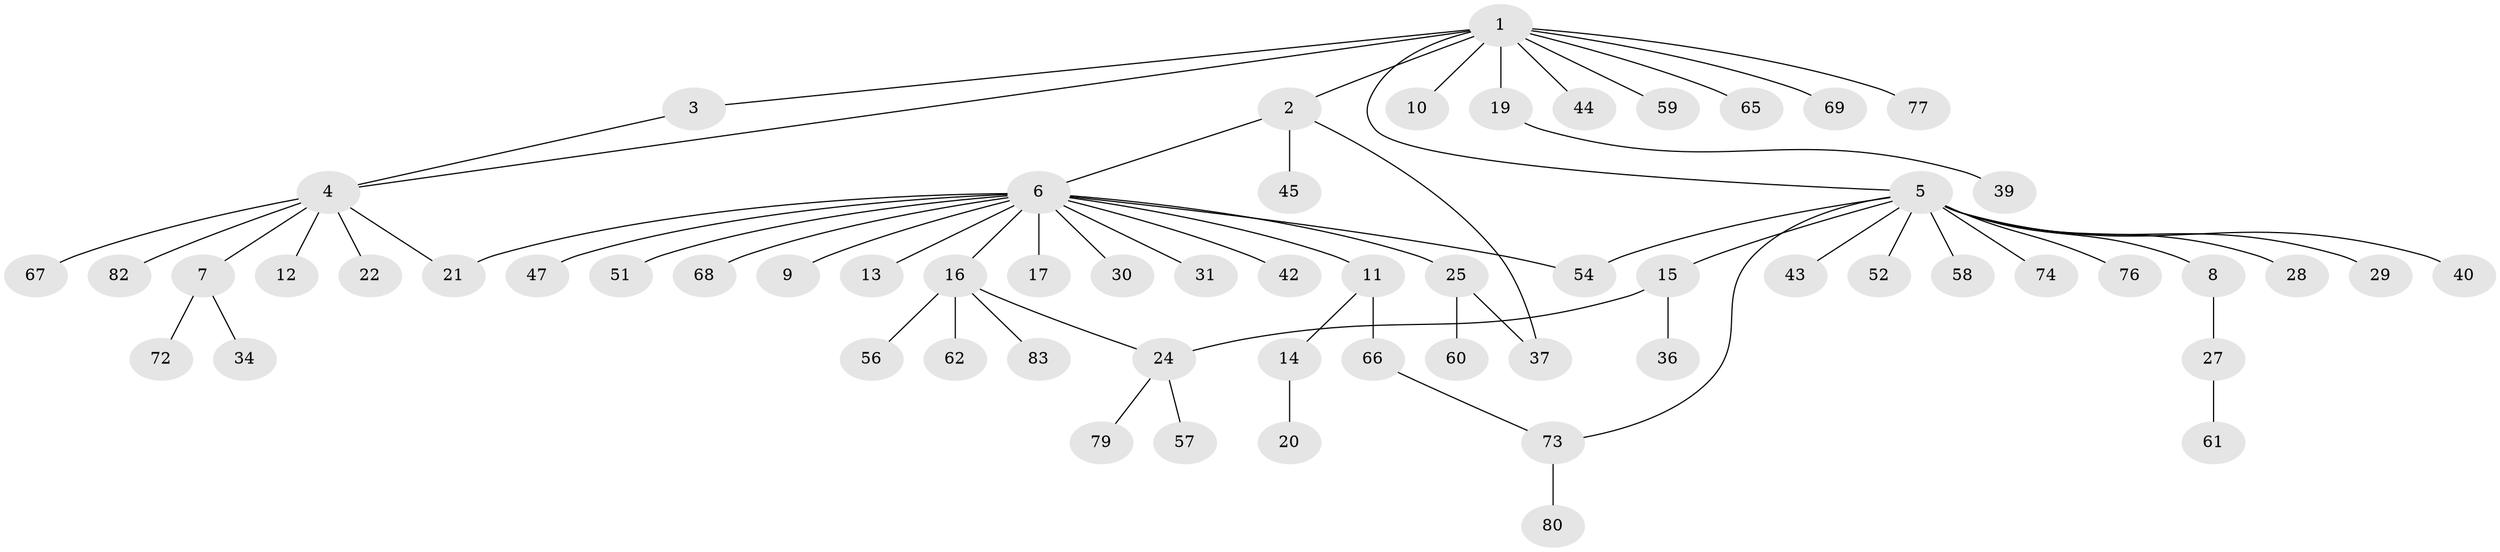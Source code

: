 // original degree distribution, {11: 0.012048192771084338, 5: 0.012048192771084338, 2: 0.25301204819277107, 8: 0.012048192771084338, 9: 0.012048192771084338, 15: 0.012048192771084338, 3: 0.0963855421686747, 1: 0.5542168674698795, 4: 0.012048192771084338, 6: 0.024096385542168676}
// Generated by graph-tools (version 1.1) at 2025/11/02/27/25 16:11:13]
// undirected, 62 vertices, 67 edges
graph export_dot {
graph [start="1"]
  node [color=gray90,style=filled];
  1 [super="+23"];
  2 [super="+81"];
  3;
  4 [super="+49"];
  5 [super="+26"];
  6 [super="+41"];
  7 [super="+70"];
  8 [super="+35"];
  9;
  10;
  11;
  12;
  13;
  14;
  15 [super="+32"];
  16 [super="+55"];
  17 [super="+18"];
  19;
  20;
  21;
  22;
  24 [super="+33"];
  25 [super="+48"];
  27 [super="+64"];
  28;
  29 [super="+53"];
  30 [super="+63"];
  31;
  34 [super="+38"];
  36;
  37 [super="+50"];
  39;
  40 [super="+46"];
  42;
  43;
  44;
  45;
  47;
  51;
  52;
  54;
  56;
  57;
  58;
  59;
  60;
  61;
  62;
  65 [super="+75"];
  66 [super="+71"];
  67 [super="+78"];
  68;
  69;
  72;
  73;
  74;
  76;
  77;
  79;
  80;
  82;
  83;
  1 -- 2;
  1 -- 3;
  1 -- 5;
  1 -- 10;
  1 -- 19;
  1 -- 44;
  1 -- 59;
  1 -- 65;
  1 -- 69;
  1 -- 77;
  1 -- 4;
  2 -- 6;
  2 -- 37;
  2 -- 45;
  3 -- 4;
  4 -- 7;
  4 -- 12;
  4 -- 21;
  4 -- 22;
  4 -- 82;
  4 -- 67;
  5 -- 8;
  5 -- 15;
  5 -- 52;
  5 -- 58;
  5 -- 73;
  5 -- 74;
  5 -- 76;
  5 -- 54;
  5 -- 40;
  5 -- 43;
  5 -- 28;
  5 -- 29;
  6 -- 9;
  6 -- 11;
  6 -- 13;
  6 -- 16;
  6 -- 17;
  6 -- 21;
  6 -- 25;
  6 -- 30;
  6 -- 31;
  6 -- 42;
  6 -- 51;
  6 -- 54;
  6 -- 68;
  6 -- 47;
  7 -- 34;
  7 -- 72;
  8 -- 27;
  11 -- 14;
  11 -- 66;
  14 -- 20;
  15 -- 24;
  15 -- 36;
  16 -- 56;
  16 -- 62;
  16 -- 83;
  16 -- 24;
  19 -- 39;
  24 -- 79;
  24 -- 57;
  25 -- 60;
  25 -- 37;
  27 -- 61;
  66 -- 73;
  73 -- 80;
}
